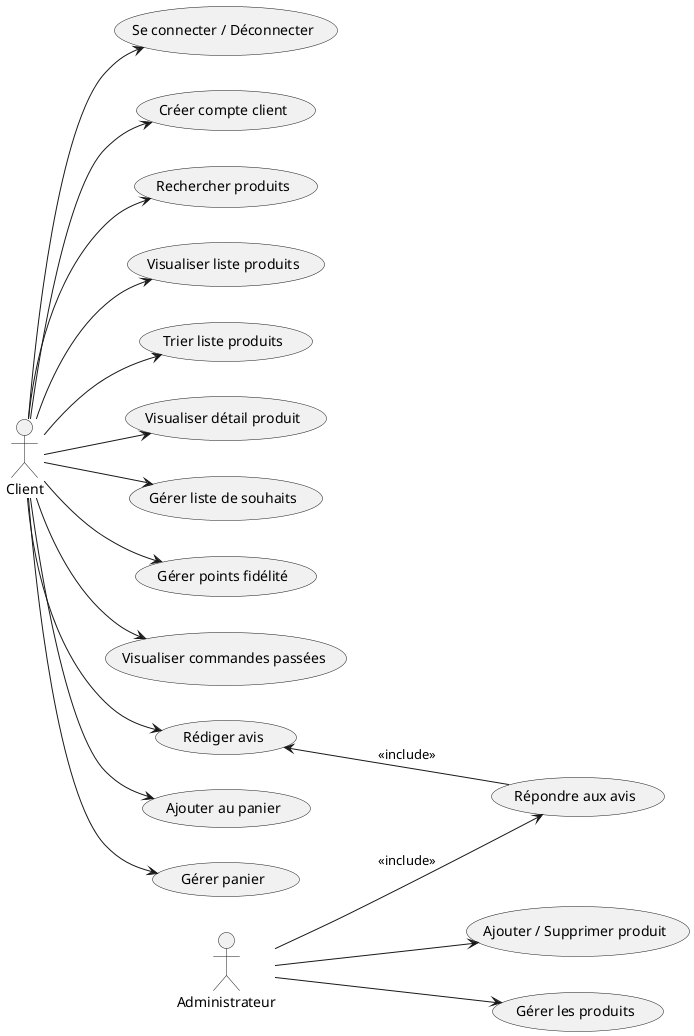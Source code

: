 @startuml
left to right direction

actor Client
actor Administrateur

' Account Management
Client --> (Se connecter / Déconnecter)
Client --> (Créer compte client)

' Product Management
Client --> (Rechercher produits)
Client --> (Visualiser liste produits)
Client --> (Trier liste produits)
Client --> (Visualiser détail produit)

' Wishlist and Loyalty
Client --> (Gérer liste de souhaits)
Client --> (Gérer points fidélité)

' Order History and Reviews
Client --> (Visualiser commandes passées)
Client --> (Rédiger avis)

' Cart Management
Client --> (Ajouter au panier)
Client --> (Gérer panier)

' Administrator Console
Administrateur --> (Ajouter / Supprimer produit)
Administrateur --> (Gérer les produits)
Administrateur --> (Répondre aux avis) : <<include>>

' Relation between Reviews and Responses
(Rédiger avis) <-- (Répondre aux avis) : <<include>>
@enduml
